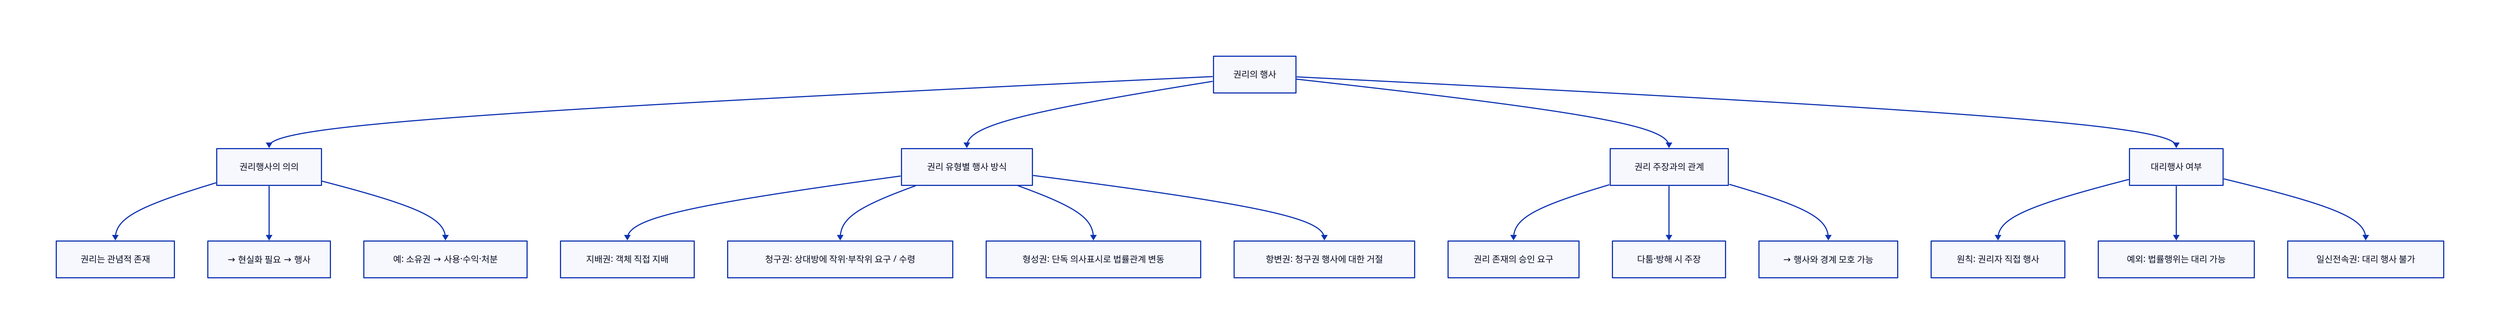 # [29] 權利行使의 意義와 方法.d2

direction: down

"권리의 행사" -> "권리행사의 의의"
"권리의 행사" -> "권리 유형별 행사 방식"
"권리의 행사" -> "권리 주장과의 관계"
"권리의 행사" -> "대리행사 여부"

"권리행사의 의의" -> "권리는 관념적 존재"
"권리행사의 의의" -> "→ 현실화 필요 → 행사"
"권리행사의 의의" -> "예: 소유권 → 사용·수익·처분"

"권리 유형별 행사 방식" -> "지배권: 객체 직접 지배"
"권리 유형별 행사 방식" -> "청구권: 상대방에 작위·부작위 요구 / 수령"
"권리 유형별 행사 방식" -> "형성권: 단독 의사표시로 법률관계 변동"
"권리 유형별 행사 방식" -> "항변권: 청구권 행사에 대한 거절"

"권리 주장과의 관계" -> "권리 존재의 승인 요구"
"권리 주장과의 관계" -> "다툼·방해 시 주장"
"권리 주장과의 관계" -> "→ 행사와 경계 모호 가능"

"대리행사 여부" -> "원칙: 권리자 직접 행사"
"대리행사 여부" -> "예외: 법률행위는 대리 가능"
"대리행사 여부" -> "일신전속권: 대리 행사 불가"